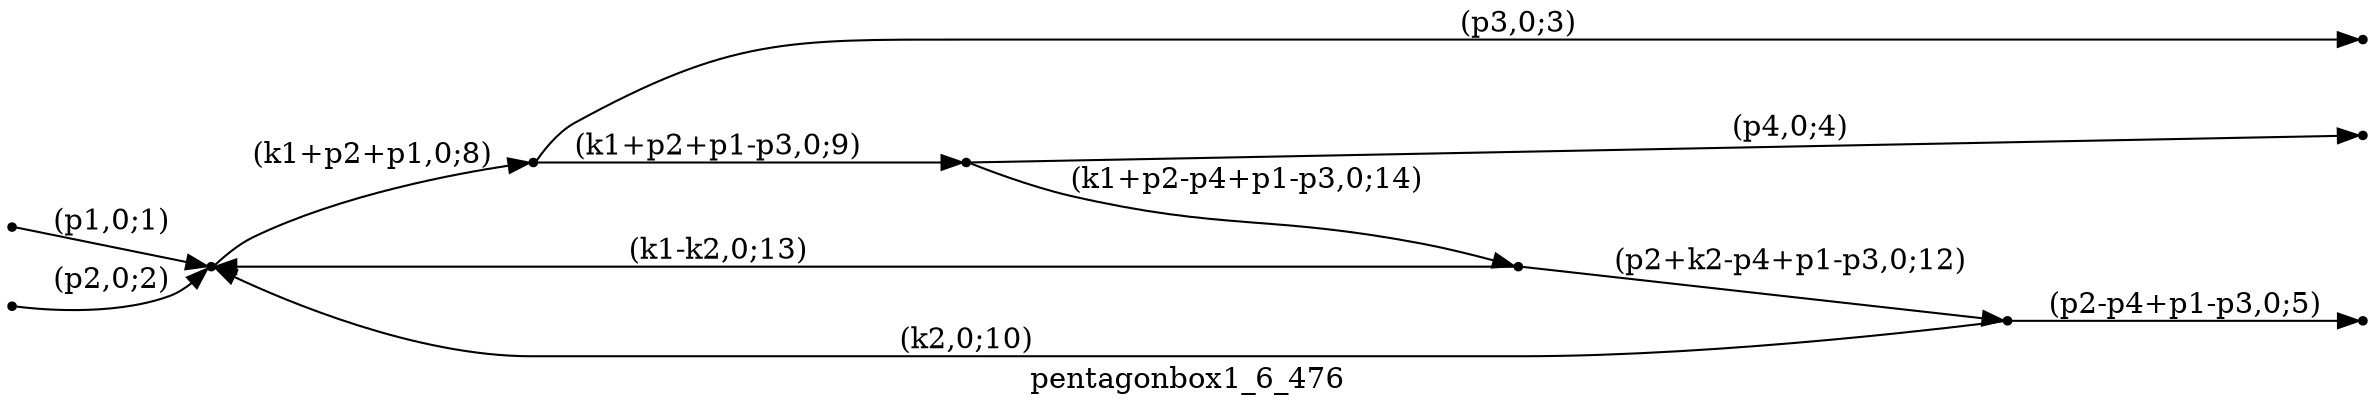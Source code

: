 digraph pentagonbox1_6_476 {
  label="pentagonbox1_6_476";
  rankdir="LR";
  subgraph edges {
    -1 -> 4 [label="(p1,0;1)"];
    -2 -> 4 [label="(p2,0;2)"];
    1 -> -3 [label="(p3,0;3)"];
    5 -> -4 [label="(p4,0;4)"];
    2 -> -5 [label="(p2-p4+p1-p3,0;5)"];
    4 -> 1 [label="(k1+p2+p1,0;8)"];
    1 -> 5 [label="(k1+p2+p1-p3,0;9)"];
    2 -> 4 [label="(k2,0;10)"];
    3 -> 2 [label="(p2+k2-p4+p1-p3,0;12)"];
    3 -> 4 [label="(k1-k2,0;13)"];
    5 -> 3 [label="(k1+p2-p4+p1-p3,0;14)"];
  }
  subgraph incoming { rank="source"; -1; -2; }
  subgraph outgoing { rank="sink"; -3; -4; -5; }
-5 [shape=point];
-4 [shape=point];
-3 [shape=point];
-2 [shape=point];
-1 [shape=point];
1 [shape=point];
2 [shape=point];
3 [shape=point];
4 [shape=point];
5 [shape=point];
}

